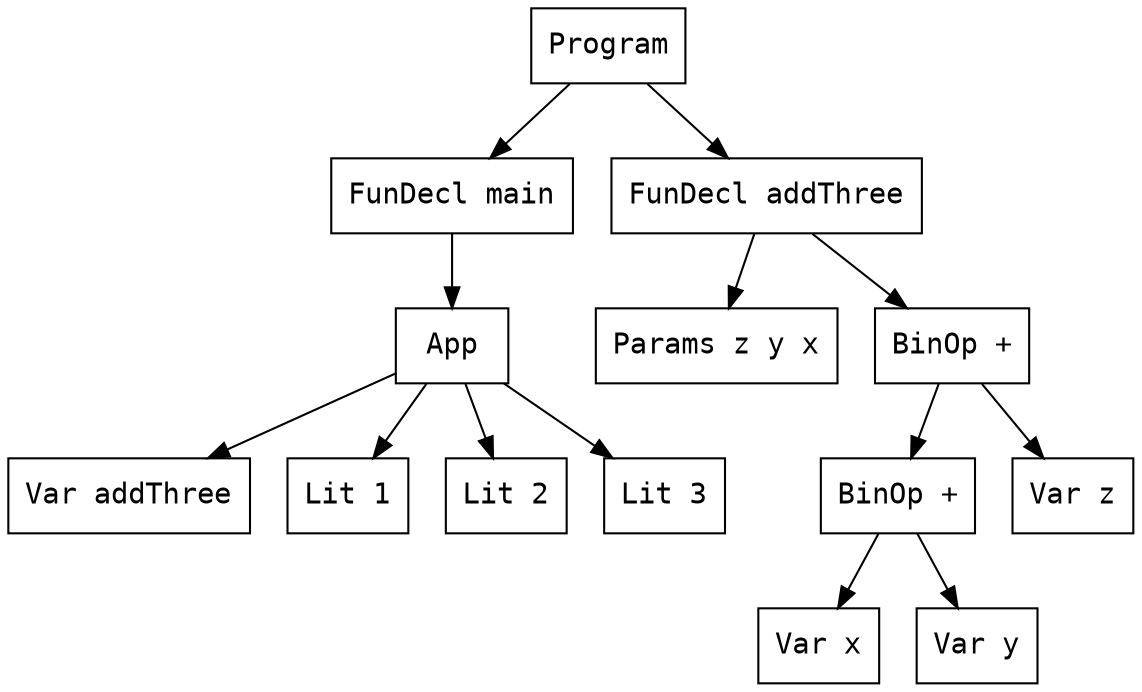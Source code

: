 digraph AST {
  rankdir=TB;
  node [shape=box,fontname="monospace"];
  0 [shape=box,label="Program"];
  1 [shape=box,label="FunDecl main"];
  2 [shape=box,label="App"];
  3 [shape=box,label="Var addThree"];
  2 -> 3;
  4 [shape=box,label="Lit 1"];
  2 -> 4;
  5 [shape=box,label="Lit 2"];
  2 -> 5;
  6 [shape=box,label="Lit 3"];
  2 -> 6;
  1 -> 2;
  0 -> 1;
  7 [shape=box,label="FunDecl addThree"];
  8 [shape=box,label="Params z y x"];
  7 -> 8;
  9 [shape=box,label="BinOp +"];
  10 [shape=box,label="BinOp +"];
  11 [shape=box,label="Var x"];
  10 -> 11;
  12 [shape=box,label="Var y"];
  10 -> 12;
  9 -> 10;
  13 [shape=box,label="Var z"];
  9 -> 13;
  7 -> 9;
  0 -> 7;
}
